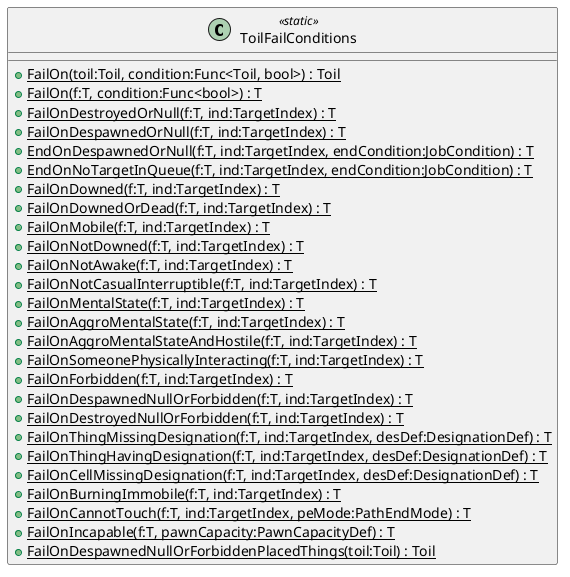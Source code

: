 @startuml
class ToilFailConditions <<static>> {
    + {static} FailOn(toil:Toil, condition:Func<Toil, bool>) : Toil
    + {static} FailOn(f:T, condition:Func<bool>) : T
    + {static} FailOnDestroyedOrNull(f:T, ind:TargetIndex) : T
    + {static} FailOnDespawnedOrNull(f:T, ind:TargetIndex) : T
    + {static} EndOnDespawnedOrNull(f:T, ind:TargetIndex, endCondition:JobCondition) : T
    + {static} EndOnNoTargetInQueue(f:T, ind:TargetIndex, endCondition:JobCondition) : T
    + {static} FailOnDowned(f:T, ind:TargetIndex) : T
    + {static} FailOnDownedOrDead(f:T, ind:TargetIndex) : T
    + {static} FailOnMobile(f:T, ind:TargetIndex) : T
    + {static} FailOnNotDowned(f:T, ind:TargetIndex) : T
    + {static} FailOnNotAwake(f:T, ind:TargetIndex) : T
    + {static} FailOnNotCasualInterruptible(f:T, ind:TargetIndex) : T
    + {static} FailOnMentalState(f:T, ind:TargetIndex) : T
    + {static} FailOnAggroMentalState(f:T, ind:TargetIndex) : T
    + {static} FailOnAggroMentalStateAndHostile(f:T, ind:TargetIndex) : T
    + {static} FailOnSomeonePhysicallyInteracting(f:T, ind:TargetIndex) : T
    + {static} FailOnForbidden(f:T, ind:TargetIndex) : T
    + {static} FailOnDespawnedNullOrForbidden(f:T, ind:TargetIndex) : T
    + {static} FailOnDestroyedNullOrForbidden(f:T, ind:TargetIndex) : T
    + {static} FailOnThingMissingDesignation(f:T, ind:TargetIndex, desDef:DesignationDef) : T
    + {static} FailOnThingHavingDesignation(f:T, ind:TargetIndex, desDef:DesignationDef) : T
    + {static} FailOnCellMissingDesignation(f:T, ind:TargetIndex, desDef:DesignationDef) : T
    + {static} FailOnBurningImmobile(f:T, ind:TargetIndex) : T
    + {static} FailOnCannotTouch(f:T, ind:TargetIndex, peMode:PathEndMode) : T
    + {static} FailOnIncapable(f:T, pawnCapacity:PawnCapacityDef) : T
    + {static} FailOnDespawnedNullOrForbiddenPlacedThings(toil:Toil) : Toil
}
@enduml
